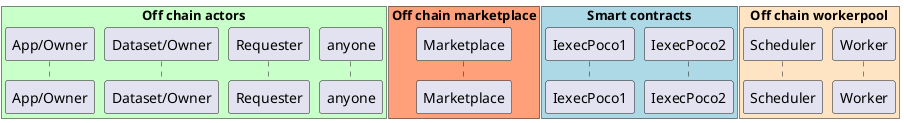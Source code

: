 @startuml

box "Off chain actors" #TECHNOLOGY
	participant "App/Owner" as App
	participant "Dataset/Owner" as Dataset
    participant Requester
	participant anyone
end box
box "Off chain marketplace" #LightSalmon
    participant Marketplace
end box

box "Smart contracts" #LightBlue
	participant IexecPoco1
	participant IexecPoco2
end box

box "Off chain workerpool" #Bisque
	participant Scheduler
	participant Worker
end box

box "Users"

end box

skinparam sequenceGroupBodyBackgroundColor transparent

autonumber

@enduml
